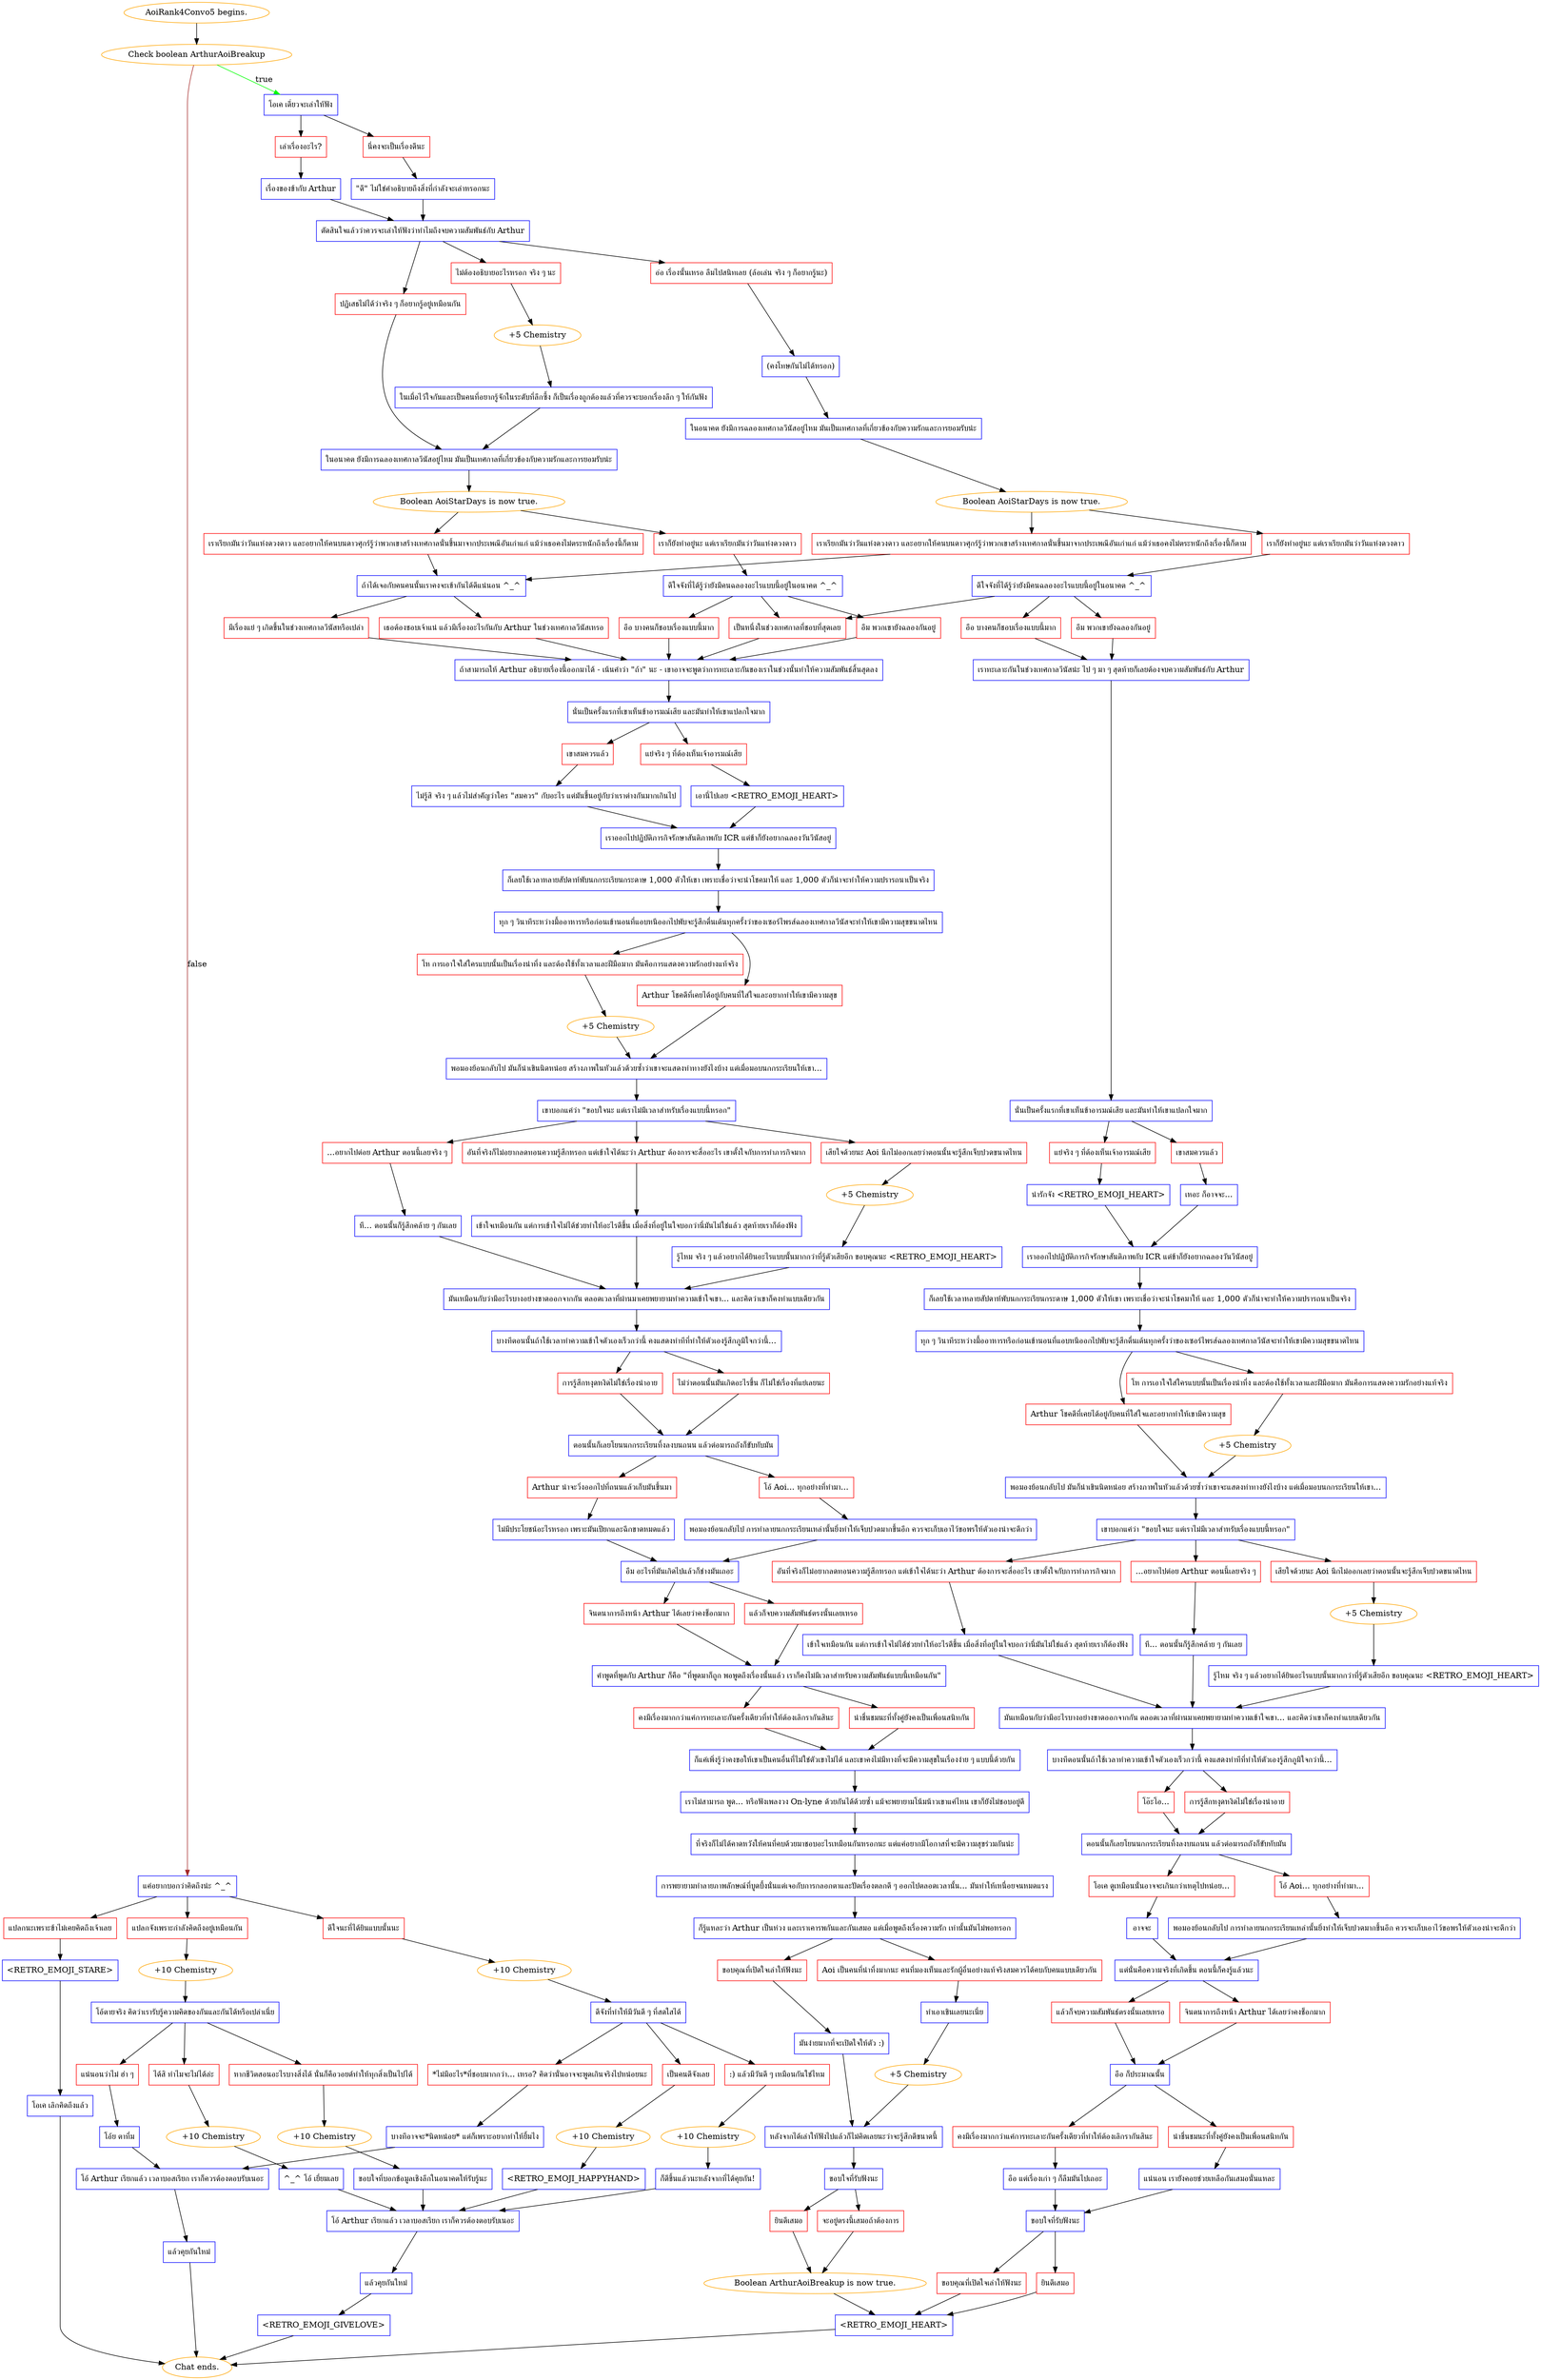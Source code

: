 digraph {
	"AoiRank4Convo5 begins." [color=orange];
		"AoiRank4Convo5 begins." -> j1999602479;
	j1999602479 [label="Check boolean ArthurAoiBreakup",color=orange];
		j1999602479 -> j4104742586 [label=true,color=green];
		j1999602479 -> j993297260 [label=false,color=brown];
	j4104742586 [label="โอเค เดี๋ยวจะเล่าให้ฟัง",shape=box,color=blue];
		j4104742586 -> j3146840717;
		j4104742586 -> j3749152203;
	j993297260 [label="แค่อยากบอกว่าคิดถึงน่ะ ^_^",shape=box,color=blue];
		j993297260 -> j1256191438;
		j993297260 -> j901399447;
		j993297260 -> j32326336;
	j3146840717 [label="เล่าเรื่องอะไร?",shape=box,color=red];
		j3146840717 -> j905717246;
	j3749152203 [label="นี่คงจะเป็นเรื่องดีนะ",shape=box,color=red];
		j3749152203 -> j355190147;
	j1256191438 [label="ดีใจนะที่ได้ยินแบบนั้นนะ",shape=box,color=red];
		j1256191438 -> j2496720307;
	j901399447 [label="แปลกจังเพราะกำลังคิดถึงอยู่เหมือนกัน",shape=box,color=red];
		j901399447 -> j3957105673;
	j32326336 [label="แปลกนะเพราะข้าไม่เคยคิดถึงเจ้าเลย",shape=box,color=red];
		j32326336 -> j1160236608;
	j905717246 [label="เรื่องของข้ากับ Arthur",shape=box,color=blue];
		j905717246 -> j3107672517;
	j355190147 [label="\"ดี\" ไม่ใช่คำอธิบายถึงสิ่งที่กำลังจะเล่าหรอกนะ",shape=box,color=blue];
		j355190147 -> j3107672517;
	j2496720307 [label="+10 Chemistry",color=orange];
		j2496720307 -> j1804807847;
	j3957105673 [label="+10 Chemistry",color=orange];
		j3957105673 -> j1894397932;
	j1160236608 [label="<RETRO_EMOJI_STARE>",shape=box,color=blue];
		j1160236608 -> j1259096050;
	j3107672517 [label="ตัดสินใจแล้วว่าควรจะเล่าให้ฟังว่าทำไมถึงจบความสัมพันธ์กับ Arthur",shape=box,color=blue];
		j3107672517 -> j1586380145;
		j3107672517 -> j3851875879;
		j3107672517 -> j1673124255;
	j1804807847 [label="ดีจังที่ทำให้มีวันดี ๆ ที่สดใสได้",shape=box,color=blue];
		j1804807847 -> j2949883667;
		j1804807847 -> j2282932394;
		j1804807847 -> j3996170214;
	j1894397932 [label="โอ้ตายจริง คิดว่าเรารับรู้ความคิดของกันและกันได้หรือเปล่าเนี่ย",shape=box,color=blue];
		j1894397932 -> j3583520206;
		j1894397932 -> j318567204;
		j1894397932 -> j794588257;
	j1259096050 [label="โอเค เลิกคิดถึงแล้ว",shape=box,color=blue];
		j1259096050 -> "Chat ends.";
	j1586380145 [label="ไม่ต้องอธิบายอะไรหรอก จริง ๆ นะ",shape=box,color=red];
		j1586380145 -> j3578442612;
	j3851875879 [label="ปฏิเสธไม่ได้ว่าจริง ๆ ก็อยากรู้อยู่เหมือนกัน",shape=box,color=red];
		j3851875879 -> j3663759557;
	j1673124255 [label="อ๋อ เรื่องนั้นเหรอ ลืมไปสนิทเลย (ล้อเล่น จริง ๆ ก็อยากรู้นะ)",shape=box,color=red];
		j1673124255 -> j3100032771;
	j2949883667 [label="เป็นคนดีจังเลย",shape=box,color=red];
		j2949883667 -> j794993983;
	j2282932394 [label=":) แล้วมีวันดี ๆ เหมือนกันใช่ไหม",shape=box,color=red];
		j2282932394 -> j1524322312;
	j3996170214 [label="*ไม่มีอะไร*ที่ชอบมากกว่า... เหรอ? คิดว่านั่นอาจจะพูดเกินจริงไปหน่อยนะ",shape=box,color=red];
		j3996170214 -> j2532449316;
	j3583520206 [label="แน่นอนว่าไม่ ฮ่า ๆ",shape=box,color=red];
		j3583520206 -> j347964751;
	j318567204 [label="หากชีวิตสอนอะไรบางสิ่งได้ นั่นก็คือวอยด์ทำให้ทุกสิ่งเป็นไปได้",shape=box,color=red];
		j318567204 -> j209859570;
	j794588257 [label="ได้สิ ทำไมจะไม่ได้ล่ะ",shape=box,color=red];
		j794588257 -> j1301165955;
	"Chat ends." [color=orange];
	j3578442612 [label="+5 Chemistry",color=orange];
		j3578442612 -> j772047476;
	j3663759557 [label="ในอนาคต ยังมีการฉลองเทศกาลวีนัสอยู่ไหม มันเป็นเทศกาลที่เกี่ยวข้องกับความรักและการยอมรับน่ะ",shape=box,color=blue];
		j3663759557 -> j2220226711;
	j3100032771 [label="(คงโทษกันไม่ได้หรอก)",shape=box,color=blue];
		j3100032771 -> j2803638841;
	j794993983 [label="+10 Chemistry",color=orange];
		j794993983 -> j1226747605;
	j1524322312 [label="+10 Chemistry",color=orange];
		j1524322312 -> j1848349506;
	j2532449316 [label="บางทีอาจจะ*นิดหน่อย* แต่ก็เพราะอยากทำให้ยิ้มไง",shape=box,color=blue];
		j2532449316 -> j2628734938;
	j347964751 [label="โอ้ย ตาทึ่ม",shape=box,color=blue];
		j347964751 -> j2628734938;
	j209859570 [label="+10 Chemistry",color=orange];
		j209859570 -> j45212358;
	j1301165955 [label="+10 Chemistry",color=orange];
		j1301165955 -> j3027800455;
	j772047476 [label="ในเมื่อไว้ใจกันและเป็นคนที่อยากรู้จักในระดับที่ลึกซึ้ง ก็เป็นเรื่องถูกต้องแล้วที่ควรจะบอกเรื่องลึก ๆ ให้กันฟัง",shape=box,color=blue];
		j772047476 -> j3663759557;
	j2220226711 [label="Boolean AoiStarDays is now true.",color=orange];
		j2220226711 -> j2177305426;
		j2220226711 -> j613833878;
	j2803638841 [label="ในอนาคต ยังมีการฉลองเทศกาลวีนัสอยู่ไหม มันเป็นเทศกาลที่เกี่ยวข้องกับความรักและการยอมรับน่ะ",shape=box,color=blue];
		j2803638841 -> j1703733891;
	j1226747605 [label="<RETRO_EMOJI_HAPPYHAND>",shape=box,color=blue];
		j1226747605 -> j3272866134;
	j1848349506 [label="ก็ดีขึ้นแล้วนะหลังจากที่ได้คุยกัน!",shape=box,color=blue];
		j1848349506 -> j3272866134;
	j2628734938 [label="โอ้ Arthur เรียกแล้ว เวลาบอสเรียก เราก็ควรต้องตอบรับเนอะ",shape=box,color=blue];
		j2628734938 -> j1690893771;
	j45212358 [label="ขอบใจที่บอกข้อมูลเชิงลึกในอนาคตให้รับรู้นะ",shape=box,color=blue];
		j45212358 -> j3272866134;
	j3027800455 [label="^_^ โอ้ เยี่ยมเลย",shape=box,color=blue];
		j3027800455 -> j3272866134;
	j2177305426 [label="เราก็ยังทำอยู่นะ แต่เราเรียกมันว่าวันแห่งดวงดาว",shape=box,color=red];
		j2177305426 -> j2294651268;
	j613833878 [label="เราเรียกมันว่าวันแห่งดวงดาว และอยากให้คนบนดาวศุกร์รู้ว่าพวกเขาสร้างเทศกาลนั่นขึ้นมาจากประเพณีอันเก่าแก่ แม้ว่าเธอคงไม่ตระหนักถึงเรื่องนี้ก็ตาม",shape=box,color=red];
		j613833878 -> j3900565243;
	j1703733891 [label="Boolean AoiStarDays is now true.",color=orange];
		j1703733891 -> j1562427910;
		j1703733891 -> j1383741533;
	j3272866134 [label="โอ้ Arthur เรียกแล้ว เวลาบอสเรียก เราก็ควรต้องตอบรับเนอะ",shape=box,color=blue];
		j3272866134 -> j311869348;
	j1690893771 [label="แล้วคุยกันใหม่",shape=box,color=blue];
		j1690893771 -> "Chat ends.";
	j2294651268 [label="ดีใจจังที่ได้รู้ว่ายังมีคนฉลองอะไรแบบนี้อยู่ในอนาคต ^_^",shape=box,color=blue];
		j2294651268 -> j3228038219;
		j2294651268 -> j1684190207;
		j2294651268 -> j1223378113;
	j3900565243 [label="ถ้าได้เจอกับคนคนนั้นเราคงจะเข้ากันได้ดีแน่นอน ^_^",shape=box,color=blue];
		j3900565243 -> j2756031779;
		j3900565243 -> j2241706693;
	j1562427910 [label="เราก็ยังทำอยู่นะ แต่เราเรียกมันว่าวันแห่งดวงดาว",shape=box,color=red];
		j1562427910 -> j4165190986;
	j1383741533 [label="เราเรียกมันว่าวันแห่งดวงดาว และอยากให้คนบนดาวศุกร์รู้ว่าพวกเขาสร้างเทศกาลนั่นขึ้นมาจากประเพณีอันเก่าแก่ แม้ว่าเธอคงไม่ตระหนักถึงเรื่องนี้ก็ตาม",shape=box,color=red];
		j1383741533 -> j3900565243;
	j311869348 [label="แล้วคุยกันใหม่",shape=box,color=blue];
		j311869348 -> j3329961820;
	j3228038219 [label="อืม พวกเขายังฉลองกันอยู่",shape=box,color=red];
		j3228038219 -> j156045846;
	j1684190207 [label="อือ บางคนก็ชอบเรื่องแบบนี้มาก",shape=box,color=red];
		j1684190207 -> j156045846;
	j1223378113 [label="เป็นหนึ่งในช่วงเทศกาลที่ชอบที่สุดเลย",shape=box,color=red];
		j1223378113 -> j156045846;
	j2756031779 [label="เธอต้องชอบเจ้าแน่ แล้วมีเรื่องอะไรกันกับ Arthur ในช่วงเทศกาลวีนัสเหรอ",shape=box,color=red];
		j2756031779 -> j156045846;
	j2241706693 [label="มีเรื่องแย่ ๆ เกิดขึ้นในช่วงเทศกาลวีนัสหรือเปล่า",shape=box,color=red];
		j2241706693 -> j156045846;
	j4165190986 [label="ดีใจจังที่ได้รู้ว่ายังมีคนฉลองอะไรแบบนี้อยู่ในอนาคต ^_^",shape=box,color=blue];
		j4165190986 -> j1223378113;
		j4165190986 -> j685801309;
		j4165190986 -> j1431177415;
	j3329961820 [label="<RETRO_EMOJI_GIVELOVE>",shape=box,color=blue];
		j3329961820 -> "Chat ends.";
	j156045846 [label="ถ้าสามารถให้ Arthur อธิบายเรื่องนี้ออกมาได้ - เน้นคำว่า \"ถ้า\" นะ - เขาอาจจะพูดว่าการทะเลาะกันของเราในช่วงนั้นทำให้ความสัมพันธ์สิ้นสุดลง",shape=box,color=blue];
		j156045846 -> j2872656807;
	j685801309 [label="อือ บางคนก็ชอบเรื่องแบบนี้มาก",shape=box,color=red];
		j685801309 -> j832027042;
	j1431177415 [label="อืม พวกเขายังฉลองกันอยู่",shape=box,color=red];
		j1431177415 -> j832027042;
	j2872656807 [label="นั่นเป็นครั้งแรกที่เขาเห็นข้าอารมณ์เสีย และมันทำให้เขาแปลกใจมาก",shape=box,color=blue];
		j2872656807 -> j335815087;
		j2872656807 -> j3857649825;
	j832027042 [label="เราทะเลาะกันในช่วงเทศกาลวีนัสน่ะ ไป ๆ มา ๆ สุดท้ายก็เลยต้องจบความสัมพันธ์กับ Arthur",shape=box,color=blue];
		j832027042 -> j3660547729;
	j335815087 [label="แย่จริง ๆ ที่ต้องเห็นเจ้าอารมณ์เสีย",shape=box,color=red];
		j335815087 -> j2639844475;
	j3857649825 [label="เขาสมควรแล้ว",shape=box,color=red];
		j3857649825 -> j703377100;
	j3660547729 [label="นั่นเป็นครั้งแรกที่เขาเห็นข้าอารมณ์เสีย และมันทำให้เขาแปลกใจมาก",shape=box,color=blue];
		j3660547729 -> j3516248996;
		j3660547729 -> j2513744308;
	j2639844475 [label="เอานี่ไปเลย <RETRO_EMOJI_HEART>",shape=box,color=blue];
		j2639844475 -> j4084021389;
	j703377100 [label="ไม่รู้สิ จริง ๆ แล้วไม่สำคัญว่าใคร \"สมควร\" กับอะไร แต่มันขึ้นอยู่กับว่าเราต่างกันมากเกินไป",shape=box,color=blue];
		j703377100 -> j4084021389;
	j3516248996 [label="แย่จริง ๆ ที่ต้องเห็นเจ้าอารมณ์เสีย",shape=box,color=red];
		j3516248996 -> j871618129;
	j2513744308 [label="เขาสมควรแล้ว",shape=box,color=red];
		j2513744308 -> j1014110163;
	j4084021389 [label="เราออกไปปฏิบัติภารกิจรักษาสันติภาพกับ ICR แต่ข้าก็ยังอยากฉลองวันวีนัสอยู่",shape=box,color=blue];
		j4084021389 -> j2554528151;
	j871618129 [label="น่ารักจัง <RETRO_EMOJI_HEART>",shape=box,color=blue];
		j871618129 -> j864433438;
	j1014110163 [label="เหอะ ก็อาจจะ...",shape=box,color=blue];
		j1014110163 -> j864433438;
	j2554528151 [label="ก็เลยใช้เวลาหลายสัปดาห์พับนกกระเรียนกระดาษ 1,000 ตัวให้เขา เพราะเชื่อว่าจะนำโชคมาให้ และ 1,000 ตัวก็น่าจะทำให้ความปรารถนาเป็นจริง",shape=box,color=blue];
		j2554528151 -> j1167774564;
	j864433438 [label="เราออกไปปฏิบัติภารกิจรักษาสันติภาพกับ ICR แต่ข้าก็ยังอยากฉลองวันวีนัสอยู่",shape=box,color=blue];
		j864433438 -> j2985734830;
	j1167774564 [label="ทุก ๆ วินาทีระหว่างมื้ออาหารหรือก่อนเข้านอนที่แอบหนีออกไปพับจะรู้สึกตื่นเต้นทุกครั้งว่าของเซอร์ไพรส์ฉลองเทศกาลวีนัสจะทำให้เขามีความสุขขนาดไหน",shape=box,color=blue];
		j1167774564 -> j820211725;
		j1167774564 -> j2739077256;
	j2985734830 [label="ก็เลยใช้เวลาหลายสัปดาห์พับนกกระเรียนกระดาษ 1,000 ตัวให้เขา เพราะเชื่อว่าจะนำโชคมาให้ และ 1,000 ตัวก็น่าจะทำให้ความปรารถนาเป็นจริง",shape=box,color=blue];
		j2985734830 -> j3089838830;
	j820211725 [label="โห การเอาใจใส่ใครแบบนั้นเป็นเรื่องน่าทึ่ง และต้องใช้ทั้งเวลาและฝีมือมาก มันคือการแสดงความรักอย่างแท้จริง",shape=box,color=red];
		j820211725 -> j1085690720;
	j2739077256 [label="Arthur โชคดีที่เคยได้อยู่กับคนที่ใส่ใจและอยากทำให้เขามีความสุข",shape=box,color=red];
		j2739077256 -> j2184524331;
	j3089838830 [label="ทุก ๆ วินาทีระหว่างมื้ออาหารหรือก่อนเข้านอนที่แอบหนีออกไปพับจะรู้สึกตื่นเต้นทุกครั้งว่าของเซอร์ไพรส์ฉลองเทศกาลวีนัสจะทำให้เขามีความสุขขนาดไหน",shape=box,color=blue];
		j3089838830 -> j1839229586;
		j3089838830 -> j1102889169;
	j1085690720 [label="+5 Chemistry",color=orange];
		j1085690720 -> j2184524331;
	j2184524331 [label="พอมองย้อนกลับไป มันก็น่าเขินนิดหน่อย สร้างภาพในหัวแล้วด้วยซ้ำว่าเขาจะแสดงท่าทางยังไงบ้าง แต่เมื่อมอบนกกระเรียนให้เขา...",shape=box,color=blue];
		j2184524331 -> j1806018686;
	j1839229586 [label="โห การเอาใจใส่ใครแบบนั้นเป็นเรื่องน่าทึ่ง และต้องใช้ทั้งเวลาและฝีมือมาก มันคือการแสดงความรักอย่างแท้จริง",shape=box,color=red];
		j1839229586 -> j3676997414;
	j1102889169 [label="Arthur โชคดีที่เคยได้อยู่กับคนที่ใส่ใจและอยากทำให้เขามีความสุข",shape=box,color=red];
		j1102889169 -> j580645422;
	j1806018686 [label="เขาบอกแค่ว่า \"ขอบใจนะ แต่เราไม่มีเวลาสำหรับเรื่องแบบนี้หรอก\"",shape=box,color=blue];
		j1806018686 -> j1924874905;
		j1806018686 -> j656181711;
		j1806018686 -> j4272004030;
	j3676997414 [label="+5 Chemistry",color=orange];
		j3676997414 -> j580645422;
	j580645422 [label="พอมองย้อนกลับไป มันก็น่าเขินนิดหน่อย สร้างภาพในหัวแล้วด้วยซ้ำว่าเขาจะแสดงท่าทางยังไงบ้าง แต่เมื่อมอบนกกระเรียนให้เขา...",shape=box,color=blue];
		j580645422 -> j2264776851;
	j1924874905 [label="...อยากไปต่อย Arthur ตอนนี้เลยจริง ๆ",shape=box,color=red];
		j1924874905 -> j3062664694;
	j656181711 [label="เสียใจด้วยนะ Aoi นึกไม่ออกเลยว่าตอนนั้นจะรู้สึกเจ็บปวดขนาดไหน",shape=box,color=red];
		j656181711 -> j1415662823;
	j4272004030 [label="อันที่จริงก็ไม่อยากลดทอนความรู้สึกหรอก แต่เข้าใจได้นะว่า Arthur ต้องการจะสื่ออะไร เขาตั้งใจกับการทำภารกิจมาก",shape=box,color=red];
		j4272004030 -> j2473281375;
	j2264776851 [label="เขาบอกแค่ว่า \"ขอบใจนะ แต่เราไม่มีเวลาสำหรับเรื่องแบบนี้หรอก\"",shape=box,color=blue];
		j2264776851 -> j3732331017;
		j2264776851 -> j1170232746;
		j2264776851 -> j1925103363;
	j3062664694 [label="หึ... ตอนนั้นก็รู้สึกคล้าย ๆ กันเลย",shape=box,color=blue];
		j3062664694 -> j3026682489;
	j1415662823 [label="+5 Chemistry",color=orange];
		j1415662823 -> j2417356661;
	j2473281375 [label="เข้าใจเหมือนกัน แต่การเข้าใจไม่ได้ช่วยทำให้อะไรดีขึ้น เมื่อสิ่งที่อยู่ในใจบอกว่านี่มันไม่ใช่แล้ว สุดท้ายเราก็ต้องฟัง",shape=box,color=blue];
		j2473281375 -> j3026682489;
	j3732331017 [label="อันที่จริงก็ไม่อยากลดทอนความรู้สึกหรอก แต่เข้าใจได้นะว่า Arthur ต้องการจะสื่ออะไร เขาตั้งใจกับการทำภารกิจมาก",shape=box,color=red];
		j3732331017 -> j1049664939;
	j1170232746 [label="เสียใจด้วยนะ Aoi นึกไม่ออกเลยว่าตอนนั้นจะรู้สึกเจ็บปวดขนาดไหน",shape=box,color=red];
		j1170232746 -> j3010760508;
	j1925103363 [label="...อยากไปต่อย Arthur ตอนนี้เลยจริง ๆ",shape=box,color=red];
		j1925103363 -> j360303571;
	j3026682489 [label="มันเหมือนกับว่ามีอะไรบางอย่างขาดออกจากกัน ตลอดเวลาที่ผ่านมาเคยพยายามทำความเข้าใจเขา... และคิดว่าเขาก็คงทำแบบเดียวกัน",shape=box,color=blue];
		j3026682489 -> j4125851760;
	j2417356661 [label="รู้ไหม จริง ๆ แล้วอยากได้ยินอะไรแบบนั้นมากกว่าที่รู้ตัวเสียอีก ขอบคุณนะ <RETRO_EMOJI_HEART>",shape=box,color=blue];
		j2417356661 -> j3026682489;
	j1049664939 [label="เข้าใจเหมือนกัน แต่การเข้าใจไม่ได้ช่วยทำให้อะไรดีขึ้น เมื่อสิ่งที่อยู่ในใจบอกว่านี่มันไม่ใช่แล้ว สุดท้ายเราก็ต้องฟัง",shape=box,color=blue];
		j1049664939 -> j3583297327;
	j3010760508 [label="+5 Chemistry",color=orange];
		j3010760508 -> j580981901;
	j360303571 [label="หึ... ตอนนั้นก็รู้สึกคล้าย ๆ กันเลย",shape=box,color=blue];
		j360303571 -> j3583297327;
	j4125851760 [label="บางทีตอนนั้นถ้าใช้เวลาทำความเข้าใจตัวเองเร็วกว่านี้ คงแสดงท่าทีที่ทำให้ตัวเองรู้สึกภูมิใจกว่านี้...",shape=box,color=blue];
		j4125851760 -> j391473937;
		j4125851760 -> j1889234775;
	j3583297327 [label="มันเหมือนกับว่ามีอะไรบางอย่างขาดออกจากกัน ตลอดเวลาที่ผ่านมาเคยพยายามทำความเข้าใจเขา... และคิดว่าเขาก็คงทำแบบเดียวกัน",shape=box,color=blue];
		j3583297327 -> j1886565628;
	j580981901 [label="รู้ไหม จริง ๆ แล้วอยากได้ยินอะไรแบบนั้นมากกว่าที่รู้ตัวเสียอีก ขอบคุณนะ <RETRO_EMOJI_HEART>",shape=box,color=blue];
		j580981901 -> j3583297327;
	j391473937 [label="การรู้สึกหงุดหงิดไม่ใช่เรื่องน่าอาย",shape=box,color=red];
		j391473937 -> j3844852962;
	j1889234775 [label="ไม่ว่าตอนนั้นมันเกิดอะไรขึ้น ก็ไม่ใช่เรื่องที่แย่เลยนะ",shape=box,color=red];
		j1889234775 -> j3844852962;
	j1886565628 [label="บางทีตอนนั้นถ้าใช้เวลาทำความเข้าใจตัวเองเร็วกว่านี้ คงแสดงท่าทีที่ทำให้ตัวเองรู้สึกภูมิใจกว่านี้...",shape=box,color=blue];
		j1886565628 -> j2864298905;
		j1886565628 -> j1357766705;
	j3844852962 [label="ตอนนั้นก็เลยโยนนกกระเรียนทิ้งลงบนถนน แล้วต่อมารถถังก็ขับทับมัน",shape=box,color=blue];
		j3844852962 -> j4264267923;
		j3844852962 -> j1958543974;
	j2864298905 [label="โอ๊ะโอ...",shape=box,color=red];
		j2864298905 -> j4208449583;
	j1357766705 [label="การรู้สึกหงุดหงิดไม่ใช่เรื่องน่าอาย",shape=box,color=red];
		j1357766705 -> j4208449583;
	j4264267923 [label="โอ้ Aoi... ทุกอย่างที่ทำมา...",shape=box,color=red];
		j4264267923 -> j1712843887;
	j1958543974 [label="Arthur น่าจะวิ่งออกไปที่ถนนแล้วเก็บมันขึ้นมา",shape=box,color=red];
		j1958543974 -> j1705425406;
	j4208449583 [label="ตอนนั้นก็เลยโยนนกกระเรียนทิ้งลงบนถนน แล้วต่อมารถถังก็ขับทับมัน",shape=box,color=blue];
		j4208449583 -> j607680478;
		j4208449583 -> j62503814;
	j1712843887 [label="พอมองย้อนกลับไป การทำลายนกกระเรียนเหล่านั้นยิ่งทำให้เจ็บปวดมากขึ้นอีก ควรจะเก็บเอาไว้ขอพรให้ตัวเองน่าจะดีกว่า",shape=box,color=blue];
		j1712843887 -> j252407787;
	j1705425406 [label="ไม่มีประโยชน์อะไรหรอก เพราะมันเปียกและฉีกขาดหมดแล้ว",shape=box,color=blue];
		j1705425406 -> j252407787;
	j607680478 [label="โอ้ Aoi... ทุกอย่างที่ทำมา...",shape=box,color=red];
		j607680478 -> j3483855264;
	j62503814 [label="โอเค ดูเหมือนนั่นอาจจะเกินกว่าเหตุไปหน่อย...",shape=box,color=red];
		j62503814 -> j1894774949;
	j252407787 [label="อืม อะไรที่มันเกิดไปแล้วก็ช่างมันเถอะ",shape=box,color=blue];
		j252407787 -> j2661785050;
		j252407787 -> j1125011172;
	j3483855264 [label="พอมองย้อนกลับไป การทำลายนกกระเรียนเหล่านั้นยิ่งทำให้เจ็บปวดมากขึ้นอีก ควรจะเก็บเอาไว้ขอพรให้ตัวเองน่าจะดีกว่า",shape=box,color=blue];
		j3483855264 -> j3361176633;
	j1894774949 [label="อาจจะ",shape=box,color=blue];
		j1894774949 -> j3361176633;
	j2661785050 [label="แล้วก็จบความสัมพันธ์ตรงนั้นเลยเหรอ",shape=box,color=red];
		j2661785050 -> j3581322435;
	j1125011172 [label="จินตนาการถึงหน้า Arthur ได้เลยว่าคงช็อกมาก",shape=box,color=red];
		j1125011172 -> j3581322435;
	j3361176633 [label="แต่นั่นคือความจริงที่เกิดขึ้น ตอนนี้ก็คงรู้แล้วนะ",shape=box,color=blue];
		j3361176633 -> j516182851;
		j3361176633 -> j1343085819;
	j3581322435 [label="คำพูดที่พูดกับ Arthur ก็คือ \"ที่พูดมาก็ถูก พอพูดถึงเรื่องนั้นแล้ว เราก็คงไม่มีเวลาสำหรับความสัมพันธ์แบบนี้เหมือนกัน\"",shape=box,color=blue];
		j3581322435 -> j634876774;
		j3581322435 -> j2408531430;
	j516182851 [label="แล้วก็จบความสัมพันธ์ตรงนั้นเลยเหรอ",shape=box,color=red];
		j516182851 -> j2399837247;
	j1343085819 [label="จินตนาการถึงหน้า Arthur ได้เลยว่าคงช็อกมาก",shape=box,color=red];
		j1343085819 -> j2399837247;
	j634876774 [label="น่าชื่นชมนะที่ทั้งคู่ยังคงเป็นเพื่อนสนิทกัน",shape=box,color=red];
		j634876774 -> j1991486863;
	j2408531430 [label="คงมีเรื่องมากกว่าแค่การทะเลาะกันครั้งเดียวที่ทำให้ต้องเลิกรากันสินะ",shape=box,color=red];
		j2408531430 -> j1991486863;
	j2399837247 [label="อือ ก็ประมาณนั้น",shape=box,color=blue];
		j2399837247 -> j3871907474;
		j2399837247 -> j1990846125;
	j1991486863 [label="ก็แค่เพิ่งรู้ว่าคงขอให้เขาเป็นคนอื่นที่ไม่ใช่ตัวเขาไม่ได้ และเขาคงไม่มีทางที่จะมีความสุขในเรื่องง่าย ๆ แบบนี้ด้วยกัน",shape=box,color=blue];
		j1991486863 -> j1170214416;
	j3871907474 [label="น่าชื่นชมนะที่ทั้งคู่ยังคงเป็นเพื่อนสนิทกัน",shape=box,color=red];
		j3871907474 -> j1557741410;
	j1990846125 [label="คงมีเรื่องมากกว่าแค่การทะเลาะกันครั้งเดียวที่ทำให้ต้องเลิกรากันสินะ",shape=box,color=red];
		j1990846125 -> j3544238946;
	j1170214416 [label="เราไม่สามารถ พูด... หรือฟังเพลงวง On-lyne ด้วยกันได้ด้วยซ้ำ แม้จะพยายามโน้มน้าวเขาแค่ไหน เขาก็ยังไม่ชอบอยู่ดี",shape=box,color=blue];
		j1170214416 -> j4240432622;
	j1557741410 [label="แน่นอน เรายังคอยช่วยเหลือกันเสมอนั่นแหละ",shape=box,color=blue];
		j1557741410 -> j1575834124;
	j3544238946 [label="อือ แต่เรื่องเก่า ๆ ก็ลืมมันไปเถอะ",shape=box,color=blue];
		j3544238946 -> j1575834124;
	j4240432622 [label="ที่จริงก็ไม่ได้คาดหวังให้คนที่คบด้วยมาชอบอะไรเหมือนกันหรอกนะ แต่แค่อยากมีโอกาสที่จะมีความสุขร่วมกันน่ะ",shape=box,color=blue];
		j4240432622 -> j3028523166;
	j1575834124 [label="ขอบใจที่รับฟังนะ",shape=box,color=blue];
		j1575834124 -> j1070936508;
		j1575834124 -> j3977679662;
	j3028523166 [label="การพยายามทำลายภาพลักษณ์ที่บูดบึ้งนั่นแต่เจอกับการกลอกตาและปัดเรื่องตลกดี ๆ ออกไปตลอดเวลานั้น... มันทำให้เหนื่อยจนหมดแรง",shape=box,color=blue];
		j3028523166 -> j3384902659;
	j1070936508 [label="ยินดีเสมอ",shape=box,color=red];
		j1070936508 -> j1098993356;
	j3977679662 [label="ขอบคุณที่เปิดใจเล่าให้ฟังนะ",shape=box,color=red];
		j3977679662 -> j1098993356;
	j3384902659 [label="ก็รู้แหละว่า Arthur เป็นห่วง และเราเคารพกันและกันเสมอ แต่เมื่อพูดถึงเรื่องความรัก เท่านั้นมันไม่พอหรอก",shape=box,color=blue];
		j3384902659 -> j58029511;
		j3384902659 -> j3526144257;
	j1098993356 [label="<RETRO_EMOJI_HEART>",shape=box,color=blue];
		j1098993356 -> "Chat ends.";
	j58029511 [label="ขอบคุณที่เปิดใจเล่าให้ฟังนะ",shape=box,color=red];
		j58029511 -> j382745312;
	j3526144257 [label="Aoi เป็นคนที่น่าทึ่งมากนะ คนที่มองเห็นและรักผู้อื่นอย่างแท้จริงสมควรได้คบกับคนแบบเดียวกัน",shape=box,color=red];
		j3526144257 -> j1557712658;
	j382745312 [label="มันง่ายมากที่จะเปิดใจให้ตัว :)",shape=box,color=blue];
		j382745312 -> j3884790128;
	j1557712658 [label="ทำเอาเขินเลยนะเนี่ย",shape=box,color=blue];
		j1557712658 -> j734819107;
	j3884790128 [label="หลังจากได้เล่าให้ฟังไปแล้วก็ไม่คิดเลยนะว่าจะรู้สึกดีขนาดนี้",shape=box,color=blue];
		j3884790128 -> j1806447851;
	j734819107 [label="+5 Chemistry",color=orange];
		j734819107 -> j3884790128;
	j1806447851 [label="ขอบใจที่รับฟังนะ",shape=box,color=blue];
		j1806447851 -> j1793206413;
		j1806447851 -> j3689998844;
	j1793206413 [label="จะอยู่ตรงนี้เสมอถ้าต้องการ",shape=box,color=red];
		j1793206413 -> j2407572271;
	j3689998844 [label="ยินดีเสมอ",shape=box,color=red];
		j3689998844 -> j2407572271;
	j2407572271 [label="Boolean ArthurAoiBreakup is now true.",color=orange];
		j2407572271 -> j1098993356;
}